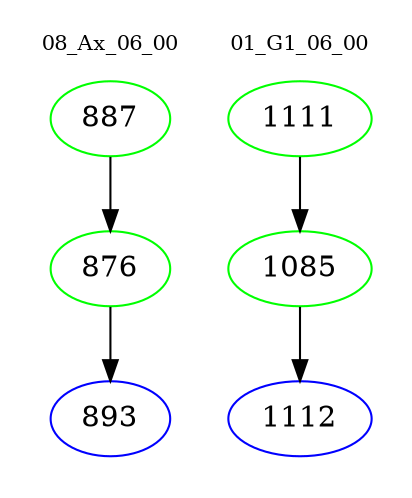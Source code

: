 digraph{
subgraph cluster_0 {
color = white
label = "08_Ax_06_00";
fontsize=10;
T0_887 [label="887", color="green"]
T0_887 -> T0_876 [color="black"]
T0_876 [label="876", color="green"]
T0_876 -> T0_893 [color="black"]
T0_893 [label="893", color="blue"]
}
subgraph cluster_1 {
color = white
label = "01_G1_06_00";
fontsize=10;
T1_1111 [label="1111", color="green"]
T1_1111 -> T1_1085 [color="black"]
T1_1085 [label="1085", color="green"]
T1_1085 -> T1_1112 [color="black"]
T1_1112 [label="1112", color="blue"]
}
}
